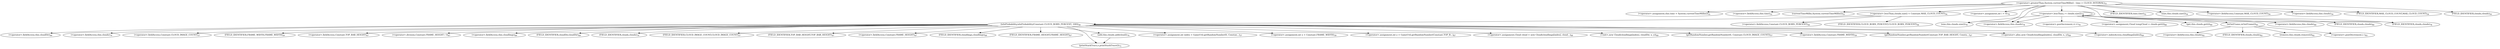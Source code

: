 digraph "cloudLogic" {  
"137" [label = <(&lt;operator&gt;.greaterThan,System.currentTimeMillis() - time &gt; CLOUD_INTERVAL)<SUB>51</SUB>> ]
"148" [label = <(&lt;operator&gt;.assignment,this.time = System.currentTimeMillis())<SUB>52</SUB>> ]
"149" [label = <(&lt;operator&gt;.fieldAccess,this.time)<SUB>52</SUB>> ]
"152" [label = <(currentTimeMillis,System.currentTimeMillis())<SUB>52</SUB>> ]
"155" [label = <(&lt;operator&gt;.lessThan,clouds.size() &lt; Constant.MAX_CLOUD_COUNT)<SUB>54</SUB>> ]
"229" [label = <(&lt;operator&gt;.assignment,int i = 0)<SUB>78</SUB>> ]
"232" [label = <(&lt;operator&gt;.lessThan,i &lt; clouds.size())<SUB>78</SUB>> ]
"238" [label = <(&lt;operator&gt;.postIncrement,i++)<SUB>78</SUB>> ]
"151" [label = <(FIELD_IDENTIFIER,time,time)<SUB>52</SUB>> ]
"156" [label = <(size,this.clouds.size())<SUB>54</SUB>> ]
"160" [label = <(&lt;operator&gt;.fieldAccess,Constant.MAX_CLOUD_COUNT)<SUB>54</SUB>> ]
"234" [label = <(size,this.clouds.size())<SUB>78</SUB>> ]
"242" [label = <(&lt;operator&gt;.assignment,Cloud tempCloud = clouds.get(i))<SUB>80</SUB>> ]
"157" [label = <(&lt;operator&gt;.fieldAccess,this.clouds)<SUB>54</SUB>> ]
"162" [label = <(FIELD_IDENTIFIER,MAX_CLOUD_COUNT,MAX_CLOUD_COUNT)<SUB>54</SUB>> ]
"235" [label = <(&lt;operator&gt;.fieldAccess,this.clouds)<SUB>78</SUB>> ]
"244" [label = <(get,this.clouds.get(i))<SUB>80</SUB>> ]
"250" [label = <(isOutFrame,isOutFrame())<SUB>81</SUB>> ]
"159" [label = <(FIELD_IDENTIFIER,clouds,clouds)<SUB>54</SUB>> ]
"237" [label = <(FIELD_IDENTIFIER,clouds,clouds)<SUB>78</SUB>> ]
"245" [label = <(&lt;operator&gt;.fieldAccess,this.clouds)<SUB>80</SUB>> ]
"253" [label = <(remove,this.clouds.remove(i))<SUB>82</SUB>> ]
"258" [label = <(&lt;operator&gt;.postDecrement,i--)<SUB>83</SUB>> ]
"167" [label = <(isInProbability,isInProbability(Constant.CLOUD_BORN_PERCENT, 100))<SUB>56</SUB>> ]
"225" [label = <(printStackTrace,e.printStackTrace())<SUB>73</SUB>> ]
"247" [label = <(FIELD_IDENTIFIER,clouds,clouds)<SUB>80</SUB>> ]
"254" [label = <(&lt;operator&gt;.fieldAccess,this.clouds)<SUB>82</SUB>> ]
"169" [label = <(&lt;operator&gt;.fieldAccess,Constant.CLOUD_BORN_PERCENT)<SUB>56</SUB>> ]
"175" [label = <(&lt;operator&gt;.assignment,int index = GameUtil.getRandomNumber(0, Constan...)<SUB>57</SUB>> ]
"184" [label = <(&lt;operator&gt;.assignment,int x = Constant.FRAME_WIDTH)<SUB>59</SUB>> ]
"190" [label = <(&lt;operator&gt;.assignment,int y = GameUtil.getRandomNumber(Constant.TOP_B...)<SUB>67</SUB>> ]
"203" [label = <(&lt;operator&gt;.assignment,Cloud cloud = new Cloud(cloudImgs[index], cloud...)<SUB>69</SUB>> ]
"206" [label = <(&lt;init&gt;,new Cloud(cloudImgs[index], cloudDir, x, y))<SUB>69</SUB>> ]
"218" [label = <(add,this.clouds.add(cloud))<SUB>70</SUB>> ]
"256" [label = <(FIELD_IDENTIFIER,clouds,clouds)<SUB>82</SUB>> ]
"171" [label = <(FIELD_IDENTIFIER,CLOUD_BORN_PERCENT,CLOUD_BORN_PERCENT)<SUB>56</SUB>> ]
"177" [label = <(getRandomNumber,getRandomNumber(0, Constant.CLOUD_IMAGE_COUNT))<SUB>57</SUB>> ]
"186" [label = <(&lt;operator&gt;.fieldAccess,Constant.FRAME_WIDTH)<SUB>59</SUB>> ]
"192" [label = <(getRandomNumber,getRandomNumber(Constant.TOP_BAR_HEIGHT, Consta...)<SUB>67</SUB>> ]
"205" [label = <(&lt;operator&gt;.alloc,new Cloud(cloudImgs[index], cloudDir, x, y))<SUB>69</SUB>> ]
"208" [label = <(&lt;operator&gt;.indexAccess,cloudImgs[index])<SUB>69</SUB>> ]
"213" [label = <(&lt;operator&gt;.fieldAccess,this.cloudDir)<SUB>69</SUB>> ]
"219" [label = <(&lt;operator&gt;.fieldAccess,this.clouds)<SUB>70</SUB>> ]
"180" [label = <(&lt;operator&gt;.fieldAccess,Constant.CLOUD_IMAGE_COUNT)<SUB>57</SUB>> ]
"188" [label = <(FIELD_IDENTIFIER,FRAME_WIDTH,FRAME_WIDTH)<SUB>59</SUB>> ]
"194" [label = <(&lt;operator&gt;.fieldAccess,Constant.TOP_BAR_HEIGHT)<SUB>67</SUB>> ]
"197" [label = <(&lt;operator&gt;.division,Constant.FRAME_HEIGHT / 3)<SUB>67</SUB>> ]
"209" [label = <(&lt;operator&gt;.fieldAccess,this.cloudImgs)<SUB>69</SUB>> ]
"215" [label = <(FIELD_IDENTIFIER,cloudDir,cloudDir)<SUB>69</SUB>> ]
"221" [label = <(FIELD_IDENTIFIER,clouds,clouds)<SUB>70</SUB>> ]
"182" [label = <(FIELD_IDENTIFIER,CLOUD_IMAGE_COUNT,CLOUD_IMAGE_COUNT)<SUB>57</SUB>> ]
"196" [label = <(FIELD_IDENTIFIER,TOP_BAR_HEIGHT,TOP_BAR_HEIGHT)<SUB>67</SUB>> ]
"198" [label = <(&lt;operator&gt;.fieldAccess,Constant.FRAME_HEIGHT)<SUB>67</SUB>> ]
"211" [label = <(FIELD_IDENTIFIER,cloudImgs,cloudImgs)<SUB>69</SUB>> ]
"200" [label = <(FIELD_IDENTIFIER,FRAME_HEIGHT,FRAME_HEIGHT)<SUB>67</SUB>> ]
  "137" -> "160" 
  "137" -> "235" 
  "137" -> "149" 
  "137" -> "232" 
  "137" -> "151" 
  "137" -> "162" 
  "137" -> "157" 
  "137" -> "159" 
  "137" -> "237" 
  "137" -> "148" 
  "137" -> "234" 
  "137" -> "152" 
  "137" -> "229" 
  "137" -> "155" 
  "137" -> "156" 
  "155" -> "167" 
  "155" -> "169" 
  "155" -> "171" 
  "232" -> "235" 
  "232" -> "232" 
  "232" -> "244" 
  "232" -> "245" 
  "232" -> "237" 
  "232" -> "247" 
  "232" -> "242" 
  "232" -> "238" 
  "232" -> "234" 
  "232" -> "250" 
  "250" -> "256" 
  "250" -> "253" 
  "250" -> "254" 
  "250" -> "258" 
  "167" -> "188" 
  "167" -> "192" 
  "167" -> "225" 
  "167" -> "215" 
  "167" -> "209" 
  "167" -> "196" 
  "167" -> "197" 
  "167" -> "198" 
  "167" -> "213" 
  "167" -> "200" 
  "167" -> "206" 
  "167" -> "208" 
  "167" -> "190" 
  "167" -> "184" 
  "167" -> "177" 
  "167" -> "194" 
  "167" -> "182" 
  "167" -> "221" 
  "167" -> "211" 
  "167" -> "186" 
  "167" -> "175" 
  "167" -> "180" 
  "167" -> "203" 
  "167" -> "218" 
  "167" -> "205" 
  "167" -> "219" 
  "218" -> "225" 
}
